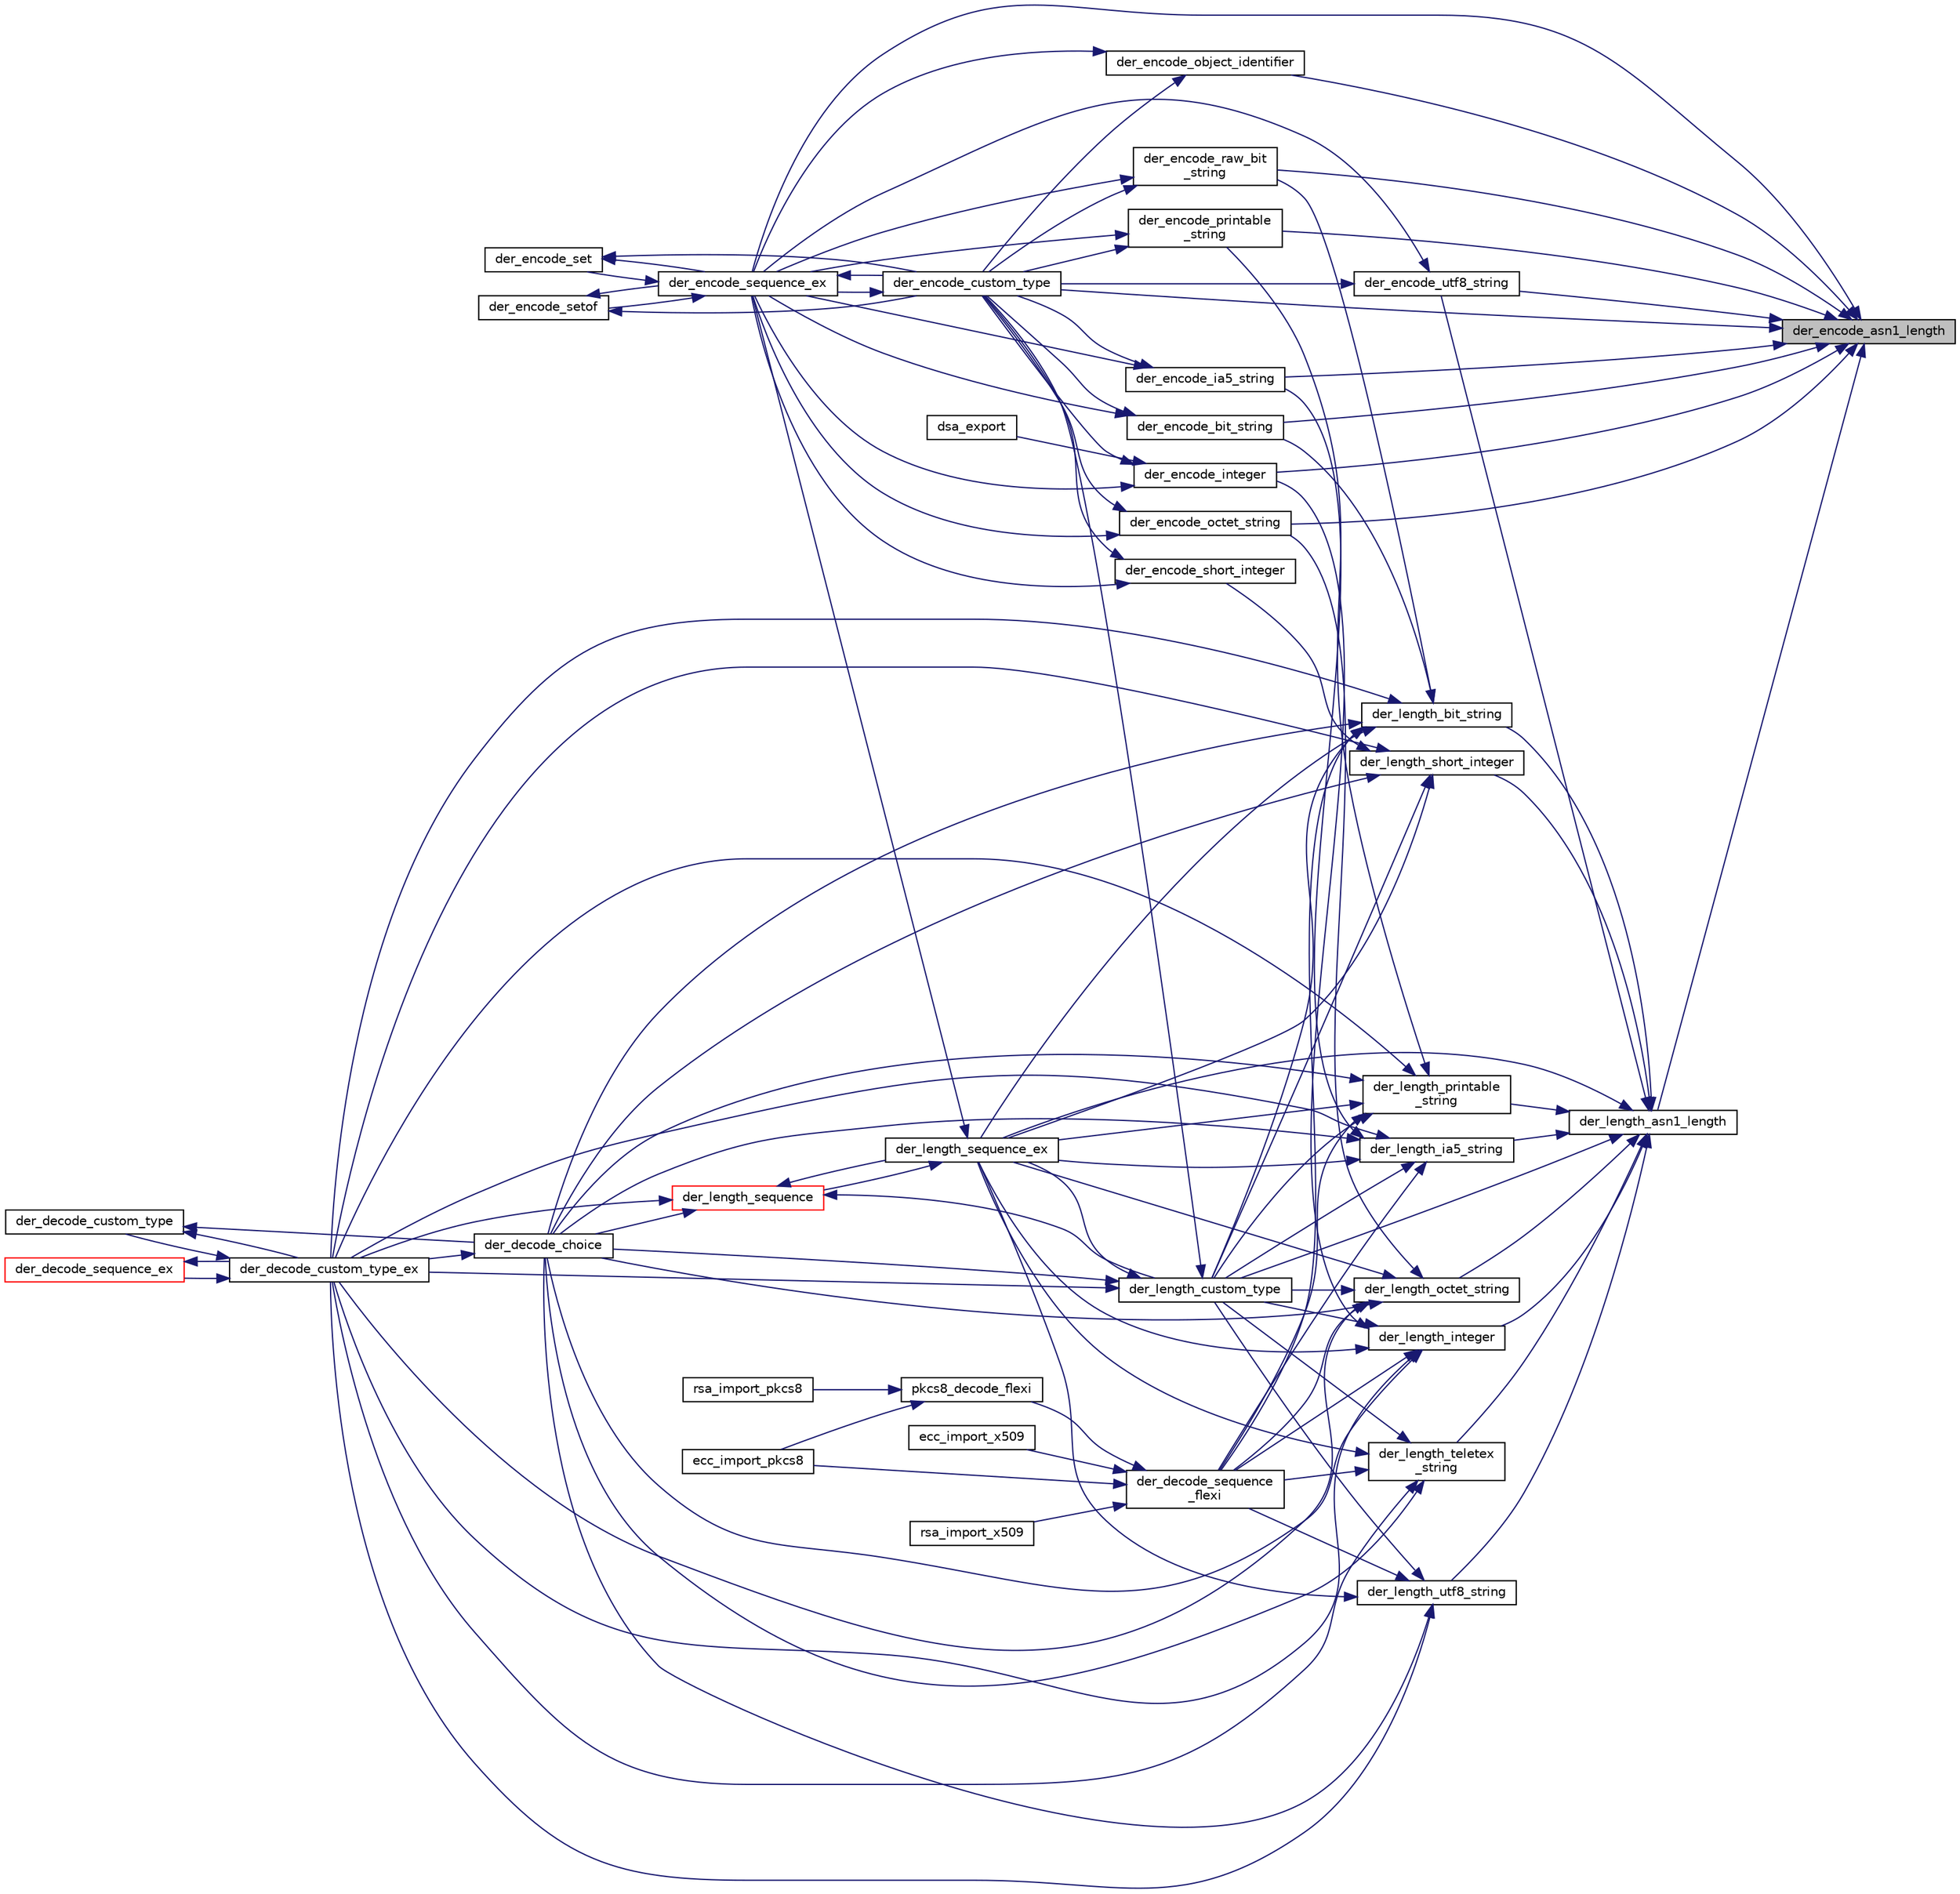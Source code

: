 digraph "der_encode_asn1_length"
{
 // LATEX_PDF_SIZE
  edge [fontname="Helvetica",fontsize="10",labelfontname="Helvetica",labelfontsize="10"];
  node [fontname="Helvetica",fontsize="10",shape=record];
  rankdir="RL";
  Node221 [label="der_encode_asn1_length",height=0.2,width=0.4,color="black", fillcolor="grey75", style="filled", fontcolor="black",tooltip="Encode the ASN.1 length field."];
  Node221 -> Node222 [dir="back",color="midnightblue",fontsize="10",style="solid",fontname="Helvetica"];
  Node222 [label="der_encode_bit_string",height=0.2,width=0.4,color="black", fillcolor="white", style="filled",URL="$der__encode__bit__string_8c.html#af7f3c358d789a3a5c58d46b642cf4d02",tooltip="Store a BIT STRING."];
  Node222 -> Node223 [dir="back",color="midnightblue",fontsize="10",style="solid",fontname="Helvetica"];
  Node223 [label="der_encode_custom_type",height=0.2,width=0.4,color="black", fillcolor="white", style="filled",URL="$der__encode__custom__type_8c.html#a20c801e1d73f944c7f43acc2228211b2",tooltip="Encode a Custom Type."];
  Node223 -> Node224 [dir="back",color="midnightblue",fontsize="10",style="solid",fontname="Helvetica"];
  Node224 [label="der_encode_sequence_ex",height=0.2,width=0.4,color="black", fillcolor="white", style="filled",URL="$der__encode__sequence__ex_8c.html#af435bfc378dd9f42af2a211c0fe1aced",tooltip="Encode a SEQUENCE."];
  Node224 -> Node223 [dir="back",color="midnightblue",fontsize="10",style="solid",fontname="Helvetica"];
  Node224 -> Node225 [dir="back",color="midnightblue",fontsize="10",style="solid",fontname="Helvetica"];
  Node225 [label="der_encode_set",height=0.2,width=0.4,color="black", fillcolor="white", style="filled",URL="$der__encode__set_8c.html#a4aa04a42171146d2f510e41b84dd72f1",tooltip=" "];
  Node225 -> Node223 [dir="back",color="midnightblue",fontsize="10",style="solid",fontname="Helvetica"];
  Node225 -> Node224 [dir="back",color="midnightblue",fontsize="10",style="solid",fontname="Helvetica"];
  Node224 -> Node226 [dir="back",color="midnightblue",fontsize="10",style="solid",fontname="Helvetica"];
  Node226 [label="der_encode_setof",height=0.2,width=0.4,color="black", fillcolor="white", style="filled",URL="$der__encode__setof_8c.html#a5187d93224e9b002d4e7db8c7d721339",tooltip="Encode a SETOF stucture."];
  Node226 -> Node223 [dir="back",color="midnightblue",fontsize="10",style="solid",fontname="Helvetica"];
  Node226 -> Node224 [dir="back",color="midnightblue",fontsize="10",style="solid",fontname="Helvetica"];
  Node222 -> Node224 [dir="back",color="midnightblue",fontsize="10",style="solid",fontname="Helvetica"];
  Node221 -> Node223 [dir="back",color="midnightblue",fontsize="10",style="solid",fontname="Helvetica"];
  Node221 -> Node227 [dir="back",color="midnightblue",fontsize="10",style="solid",fontname="Helvetica"];
  Node227 [label="der_encode_ia5_string",height=0.2,width=0.4,color="black", fillcolor="white", style="filled",URL="$der__encode__ia5__string_8c.html#aacd6a2caac510779f82b845b78f4ba15",tooltip="Store an IA5 STRING."];
  Node227 -> Node223 [dir="back",color="midnightblue",fontsize="10",style="solid",fontname="Helvetica"];
  Node227 -> Node224 [dir="back",color="midnightblue",fontsize="10",style="solid",fontname="Helvetica"];
  Node221 -> Node228 [dir="back",color="midnightblue",fontsize="10",style="solid",fontname="Helvetica"];
  Node228 [label="der_encode_integer",height=0.2,width=0.4,color="black", fillcolor="white", style="filled",URL="$der__encode__integer_8c.html#a6087b9a2564eb9cc073665ed525721fa",tooltip="Store a mp_int integer."];
  Node228 -> Node223 [dir="back",color="midnightblue",fontsize="10",style="solid",fontname="Helvetica"];
  Node228 -> Node224 [dir="back",color="midnightblue",fontsize="10",style="solid",fontname="Helvetica"];
  Node228 -> Node229 [dir="back",color="midnightblue",fontsize="10",style="solid",fontname="Helvetica"];
  Node229 [label="dsa_export",height=0.2,width=0.4,color="black", fillcolor="white", style="filled",URL="$dsa__export_8c.html#a96a11be728dca36ee58330749ec058e2",tooltip="Export a DSA key to a binary packet."];
  Node221 -> Node230 [dir="back",color="midnightblue",fontsize="10",style="solid",fontname="Helvetica"];
  Node230 [label="der_encode_object_identifier",height=0.2,width=0.4,color="black", fillcolor="white", style="filled",URL="$der__encode__object__identifier_8c.html#abd46e5c51bd1c05377fe63fd15bc35be",tooltip="Encode an OID."];
  Node230 -> Node223 [dir="back",color="midnightblue",fontsize="10",style="solid",fontname="Helvetica"];
  Node230 -> Node224 [dir="back",color="midnightblue",fontsize="10",style="solid",fontname="Helvetica"];
  Node221 -> Node231 [dir="back",color="midnightblue",fontsize="10",style="solid",fontname="Helvetica"];
  Node231 [label="der_encode_octet_string",height=0.2,width=0.4,color="black", fillcolor="white", style="filled",URL="$der__encode__octet__string_8c.html#a343242d3077611c148675859cfb0afda",tooltip="Store an OCTET STRING."];
  Node231 -> Node223 [dir="back",color="midnightblue",fontsize="10",style="solid",fontname="Helvetica"];
  Node231 -> Node224 [dir="back",color="midnightblue",fontsize="10",style="solid",fontname="Helvetica"];
  Node221 -> Node232 [dir="back",color="midnightblue",fontsize="10",style="solid",fontname="Helvetica"];
  Node232 [label="der_encode_printable\l_string",height=0.2,width=0.4,color="black", fillcolor="white", style="filled",URL="$der__encode__printable__string_8c.html#a829efc760a989f7d8bd34c0c5ada3f16",tooltip="Store an printable STRING."];
  Node232 -> Node223 [dir="back",color="midnightblue",fontsize="10",style="solid",fontname="Helvetica"];
  Node232 -> Node224 [dir="back",color="midnightblue",fontsize="10",style="solid",fontname="Helvetica"];
  Node221 -> Node233 [dir="back",color="midnightblue",fontsize="10",style="solid",fontname="Helvetica"];
  Node233 [label="der_encode_raw_bit\l_string",height=0.2,width=0.4,color="black", fillcolor="white", style="filled",URL="$der__encode__raw__bit__string_8c.html#a4553630d68159ef0dd8f05158aeae8c9",tooltip="Store a BIT STRING."];
  Node233 -> Node223 [dir="back",color="midnightblue",fontsize="10",style="solid",fontname="Helvetica"];
  Node233 -> Node224 [dir="back",color="midnightblue",fontsize="10",style="solid",fontname="Helvetica"];
  Node221 -> Node224 [dir="back",color="midnightblue",fontsize="10",style="solid",fontname="Helvetica"];
  Node221 -> Node234 [dir="back",color="midnightblue",fontsize="10",style="solid",fontname="Helvetica"];
  Node234 [label="der_encode_utf8_string",height=0.2,width=0.4,color="black", fillcolor="white", style="filled",URL="$der__encode__utf8__string_8c.html#a45bc247126732c6f78858a0637f9ce7a",tooltip="Store an UTF8 STRING."];
  Node234 -> Node223 [dir="back",color="midnightblue",fontsize="10",style="solid",fontname="Helvetica"];
  Node234 -> Node224 [dir="back",color="midnightblue",fontsize="10",style="solid",fontname="Helvetica"];
  Node221 -> Node235 [dir="back",color="midnightblue",fontsize="10",style="solid",fontname="Helvetica"];
  Node235 [label="der_length_asn1_length",height=0.2,width=0.4,color="black", fillcolor="white", style="filled",URL="$der__length__asn1__length_8c.html#a8999e23c66cda0d777570e54f3a5c795",tooltip="Determine the length required to encode len in the ASN.1 length field."];
  Node235 -> Node236 [dir="back",color="midnightblue",fontsize="10",style="solid",fontname="Helvetica"];
  Node236 [label="der_length_bit_string",height=0.2,width=0.4,color="black", fillcolor="white", style="filled",URL="$der__length__bit__string_8c.html#a73416248e2f93535d54603567acc9cfd",tooltip="Gets length of DER encoding of BIT STRING."];
  Node236 -> Node222 [dir="back",color="midnightblue",fontsize="10",style="solid",fontname="Helvetica"];
  Node236 -> Node233 [dir="back",color="midnightblue",fontsize="10",style="solid",fontname="Helvetica"];
  Node236 -> Node237 [dir="back",color="midnightblue",fontsize="10",style="solid",fontname="Helvetica"];
  Node237 [label="der_decode_choice",height=0.2,width=0.4,color="black", fillcolor="white", style="filled",URL="$der__decode__choice_8c.html#abbc3f8406cbf0c2d75b1c801192dcad4",tooltip="Decode a CHOICE."];
  Node237 -> Node238 [dir="back",color="midnightblue",fontsize="10",style="solid",fontname="Helvetica"];
  Node238 [label="der_decode_custom_type_ex",height=0.2,width=0.4,color="black", fillcolor="white", style="filled",URL="$der__decode__custom__type_8c.html#aaa3acc13042e5d9244ac279a354775fe",tooltip="Extended-decode a Custom type."];
  Node238 -> Node239 [dir="back",color="midnightblue",fontsize="10",style="solid",fontname="Helvetica"];
  Node239 [label="der_decode_custom_type",height=0.2,width=0.4,color="black", fillcolor="white", style="filled",URL="$der__decode__custom__type_8c.html#a698f6c64586707819ebd6f90a14264e8",tooltip="Decode a Custom type."];
  Node239 -> Node237 [dir="back",color="midnightblue",fontsize="10",style="solid",fontname="Helvetica"];
  Node239 -> Node238 [dir="back",color="midnightblue",fontsize="10",style="solid",fontname="Helvetica"];
  Node238 -> Node240 [dir="back",color="midnightblue",fontsize="10",style="solid",fontname="Helvetica"];
  Node240 [label="der_decode_sequence_ex",height=0.2,width=0.4,color="red", fillcolor="white", style="filled",URL="$der__decode__sequence__ex_8c.html#a388cbc3f5c404637bc51f9dfb2d4f677",tooltip="Decode a SEQUENCE."];
  Node240 -> Node238 [dir="back",color="midnightblue",fontsize="10",style="solid",fontname="Helvetica"];
  Node236 -> Node238 [dir="back",color="midnightblue",fontsize="10",style="solid",fontname="Helvetica"];
  Node236 -> Node255 [dir="back",color="midnightblue",fontsize="10",style="solid",fontname="Helvetica"];
  Node255 [label="der_length_custom_type",height=0.2,width=0.4,color="black", fillcolor="white", style="filled",URL="$der__length__custom__type_8c.html#aff691792e4f0be46252fad3b9aa4955c",tooltip="Get the length of a DER custom type."];
  Node255 -> Node237 [dir="back",color="midnightblue",fontsize="10",style="solid",fontname="Helvetica"];
  Node255 -> Node238 [dir="back",color="midnightblue",fontsize="10",style="solid",fontname="Helvetica"];
  Node255 -> Node223 [dir="back",color="midnightblue",fontsize="10",style="solid",fontname="Helvetica"];
  Node255 -> Node256 [dir="back",color="midnightblue",fontsize="10",style="solid",fontname="Helvetica"];
  Node256 [label="der_length_sequence_ex",height=0.2,width=0.4,color="black", fillcolor="white", style="filled",URL="$der__length__sequence_8c.html#ad3804ae56675e41a9d142c62d6c3bb2d",tooltip=" "];
  Node256 -> Node224 [dir="back",color="midnightblue",fontsize="10",style="solid",fontname="Helvetica"];
  Node256 -> Node257 [dir="back",color="midnightblue",fontsize="10",style="solid",fontname="Helvetica"];
  Node257 [label="der_length_sequence",height=0.2,width=0.4,color="red", fillcolor="white", style="filled",URL="$der__length__sequence_8c.html#a46c60ff7d1e17a527913809bffe41546",tooltip="Get the length of a DER sequence."];
  Node257 -> Node237 [dir="back",color="midnightblue",fontsize="10",style="solid",fontname="Helvetica"];
  Node257 -> Node238 [dir="back",color="midnightblue",fontsize="10",style="solid",fontname="Helvetica"];
  Node257 -> Node255 [dir="back",color="midnightblue",fontsize="10",style="solid",fontname="Helvetica"];
  Node257 -> Node256 [dir="back",color="midnightblue",fontsize="10",style="solid",fontname="Helvetica"];
  Node236 -> Node260 [dir="back",color="midnightblue",fontsize="10",style="solid",fontname="Helvetica"];
  Node260 [label="der_decode_sequence\l_flexi",height=0.2,width=0.4,color="black", fillcolor="white", style="filled",URL="$der__decode__sequence__flexi_8c.html#acec68888a6eae3b64f54b37cfb43d9b1",tooltip="ASN.1 DER Flexi(ble) decoder will decode arbitrary DER packets and create a linked list of the decode..."];
  Node260 -> Node261 [dir="back",color="midnightblue",fontsize="10",style="solid",fontname="Helvetica"];
  Node261 [label="pkcs8_decode_flexi",height=0.2,width=0.4,color="black", fillcolor="white", style="filled",URL="$pkcs8__decode__flexi_8c.html#a1b0d8fcf234d94638b2554ccea725003",tooltip="PKCS#8 decrypt if necessary & flexi-decode."];
  Node261 -> Node262 [dir="back",color="midnightblue",fontsize="10",style="solid",fontname="Helvetica"];
  Node262 [label="ecc_import_pkcs8",height=0.2,width=0.4,color="black", fillcolor="white", style="filled",URL="$ecc__import__pkcs8_8c.html#a0f0e747f119685eee3cc412f4480c52e",tooltip=" "];
  Node261 -> Node250 [dir="back",color="midnightblue",fontsize="10",style="solid",fontname="Helvetica"];
  Node250 [label="rsa_import_pkcs8",height=0.2,width=0.4,color="black", fillcolor="white", style="filled",URL="$rsa__import__pkcs8_8c.html#a3d44c6233a326316f7fb01c9d834fad4",tooltip="Import an RSAPublicKey or RSAPrivateKey in PKCS#8 format."];
  Node260 -> Node262 [dir="back",color="midnightblue",fontsize="10",style="solid",fontname="Helvetica"];
  Node260 -> Node263 [dir="back",color="midnightblue",fontsize="10",style="solid",fontname="Helvetica"];
  Node263 [label="ecc_import_x509",height=0.2,width=0.4,color="black", fillcolor="white", style="filled",URL="$ecc__import__x509_8c.html#abd7477bc1144cdfd4f9e2da835eefbf6",tooltip="Import an ECC key from a X.509 certificate."];
  Node260 -> Node251 [dir="back",color="midnightblue",fontsize="10",style="solid",fontname="Helvetica"];
  Node251 [label="rsa_import_x509",height=0.2,width=0.4,color="black", fillcolor="white", style="filled",URL="$rsa__import__x509_8c.html#af7fd232bdc803e8d3f8a109dc171110d",tooltip="Import an RSA key from a X.509 certificate."];
  Node236 -> Node256 [dir="back",color="midnightblue",fontsize="10",style="solid",fontname="Helvetica"];
  Node235 -> Node255 [dir="back",color="midnightblue",fontsize="10",style="solid",fontname="Helvetica"];
  Node235 -> Node264 [dir="back",color="midnightblue",fontsize="10",style="solid",fontname="Helvetica"];
  Node264 [label="der_length_ia5_string",height=0.2,width=0.4,color="black", fillcolor="white", style="filled",URL="$der__length__ia5__string_8c.html#a37e6cf2c534040fe726a760956eade04",tooltip="Gets length of DER encoding of IA5 STRING."];
  Node264 -> Node237 [dir="back",color="midnightblue",fontsize="10",style="solid",fontname="Helvetica"];
  Node264 -> Node238 [dir="back",color="midnightblue",fontsize="10",style="solid",fontname="Helvetica"];
  Node264 -> Node255 [dir="back",color="midnightblue",fontsize="10",style="solid",fontname="Helvetica"];
  Node264 -> Node227 [dir="back",color="midnightblue",fontsize="10",style="solid",fontname="Helvetica"];
  Node264 -> Node260 [dir="back",color="midnightblue",fontsize="10",style="solid",fontname="Helvetica"];
  Node264 -> Node256 [dir="back",color="midnightblue",fontsize="10",style="solid",fontname="Helvetica"];
  Node235 -> Node265 [dir="back",color="midnightblue",fontsize="10",style="solid",fontname="Helvetica"];
  Node265 [label="der_length_integer",height=0.2,width=0.4,color="black", fillcolor="white", style="filled",URL="$der__length__integer_8c.html#af27dfc46ec4a482af05a2265a9d31ca3",tooltip="Gets length of DER encoding of num."];
  Node265 -> Node237 [dir="back",color="midnightblue",fontsize="10",style="solid",fontname="Helvetica"];
  Node265 -> Node238 [dir="back",color="midnightblue",fontsize="10",style="solid",fontname="Helvetica"];
  Node265 -> Node255 [dir="back",color="midnightblue",fontsize="10",style="solid",fontname="Helvetica"];
  Node265 -> Node228 [dir="back",color="midnightblue",fontsize="10",style="solid",fontname="Helvetica"];
  Node265 -> Node260 [dir="back",color="midnightblue",fontsize="10",style="solid",fontname="Helvetica"];
  Node265 -> Node256 [dir="back",color="midnightblue",fontsize="10",style="solid",fontname="Helvetica"];
  Node235 -> Node266 [dir="back",color="midnightblue",fontsize="10",style="solid",fontname="Helvetica"];
  Node266 [label="der_length_octet_string",height=0.2,width=0.4,color="black", fillcolor="white", style="filled",URL="$der__length__octet__string_8c.html#a65b2f3065d3f51608a1dfa3b284a74df",tooltip="Gets length of DER encoding of OCTET STRING."];
  Node266 -> Node237 [dir="back",color="midnightblue",fontsize="10",style="solid",fontname="Helvetica"];
  Node266 -> Node238 [dir="back",color="midnightblue",fontsize="10",style="solid",fontname="Helvetica"];
  Node266 -> Node255 [dir="back",color="midnightblue",fontsize="10",style="solid",fontname="Helvetica"];
  Node266 -> Node231 [dir="back",color="midnightblue",fontsize="10",style="solid",fontname="Helvetica"];
  Node266 -> Node260 [dir="back",color="midnightblue",fontsize="10",style="solid",fontname="Helvetica"];
  Node266 -> Node256 [dir="back",color="midnightblue",fontsize="10",style="solid",fontname="Helvetica"];
  Node235 -> Node267 [dir="back",color="midnightblue",fontsize="10",style="solid",fontname="Helvetica"];
  Node267 [label="der_length_printable\l_string",height=0.2,width=0.4,color="black", fillcolor="white", style="filled",URL="$der__length__printable__string_8c.html#ac206210b58e1bac2342a80d26bd802db",tooltip="Gets length of DER encoding of Printable STRING."];
  Node267 -> Node237 [dir="back",color="midnightblue",fontsize="10",style="solid",fontname="Helvetica"];
  Node267 -> Node238 [dir="back",color="midnightblue",fontsize="10",style="solid",fontname="Helvetica"];
  Node267 -> Node255 [dir="back",color="midnightblue",fontsize="10",style="solid",fontname="Helvetica"];
  Node267 -> Node232 [dir="back",color="midnightblue",fontsize="10",style="solid",fontname="Helvetica"];
  Node267 -> Node260 [dir="back",color="midnightblue",fontsize="10",style="solid",fontname="Helvetica"];
  Node267 -> Node256 [dir="back",color="midnightblue",fontsize="10",style="solid",fontname="Helvetica"];
  Node235 -> Node256 [dir="back",color="midnightblue",fontsize="10",style="solid",fontname="Helvetica"];
  Node235 -> Node268 [dir="back",color="midnightblue",fontsize="10",style="solid",fontname="Helvetica"];
  Node268 [label="der_length_short_integer",height=0.2,width=0.4,color="black", fillcolor="white", style="filled",URL="$der__length__short__integer_8c.html#aa3bac08094cc8142ac313d818cf73fb0",tooltip="Gets length of DER encoding of num."];
  Node268 -> Node237 [dir="back",color="midnightblue",fontsize="10",style="solid",fontname="Helvetica"];
  Node268 -> Node238 [dir="back",color="midnightblue",fontsize="10",style="solid",fontname="Helvetica"];
  Node268 -> Node255 [dir="back",color="midnightblue",fontsize="10",style="solid",fontname="Helvetica"];
  Node268 -> Node256 [dir="back",color="midnightblue",fontsize="10",style="solid",fontname="Helvetica"];
  Node268 -> Node269 [dir="back",color="midnightblue",fontsize="10",style="solid",fontname="Helvetica"];
  Node269 [label="der_encode_short_integer",height=0.2,width=0.4,color="black", fillcolor="white", style="filled",URL="$der__encode__short__integer_8c.html#adfe0254f1b5f151c1eb53fe8aa926e45",tooltip="Store a short integer in the range (0,2^32-1)"];
  Node269 -> Node223 [dir="back",color="midnightblue",fontsize="10",style="solid",fontname="Helvetica"];
  Node269 -> Node224 [dir="back",color="midnightblue",fontsize="10",style="solid",fontname="Helvetica"];
  Node235 -> Node270 [dir="back",color="midnightblue",fontsize="10",style="solid",fontname="Helvetica"];
  Node270 [label="der_length_teletex\l_string",height=0.2,width=0.4,color="black", fillcolor="white", style="filled",URL="$der__length__teletex__string_8c.html#a2b3c8aa9d2c26839f9100fdc0286cd93",tooltip="Gets length of DER encoding of teletex STRING."];
  Node270 -> Node237 [dir="back",color="midnightblue",fontsize="10",style="solid",fontname="Helvetica"];
  Node270 -> Node238 [dir="back",color="midnightblue",fontsize="10",style="solid",fontname="Helvetica"];
  Node270 -> Node255 [dir="back",color="midnightblue",fontsize="10",style="solid",fontname="Helvetica"];
  Node270 -> Node260 [dir="back",color="midnightblue",fontsize="10",style="solid",fontname="Helvetica"];
  Node270 -> Node256 [dir="back",color="midnightblue",fontsize="10",style="solid",fontname="Helvetica"];
  Node235 -> Node234 [dir="back",color="midnightblue",fontsize="10",style="solid",fontname="Helvetica"];
  Node235 -> Node271 [dir="back",color="midnightblue",fontsize="10",style="solid",fontname="Helvetica"];
  Node271 [label="der_length_utf8_string",height=0.2,width=0.4,color="black", fillcolor="white", style="filled",URL="$der__length__utf8__string_8c.html#aa8b54979c2261c4d703c9464e0bb14c1",tooltip="Gets length of DER encoding of UTF8 STRING."];
  Node271 -> Node237 [dir="back",color="midnightblue",fontsize="10",style="solid",fontname="Helvetica"];
  Node271 -> Node238 [dir="back",color="midnightblue",fontsize="10",style="solid",fontname="Helvetica"];
  Node271 -> Node255 [dir="back",color="midnightblue",fontsize="10",style="solid",fontname="Helvetica"];
  Node271 -> Node260 [dir="back",color="midnightblue",fontsize="10",style="solid",fontname="Helvetica"];
  Node271 -> Node256 [dir="back",color="midnightblue",fontsize="10",style="solid",fontname="Helvetica"];
}
